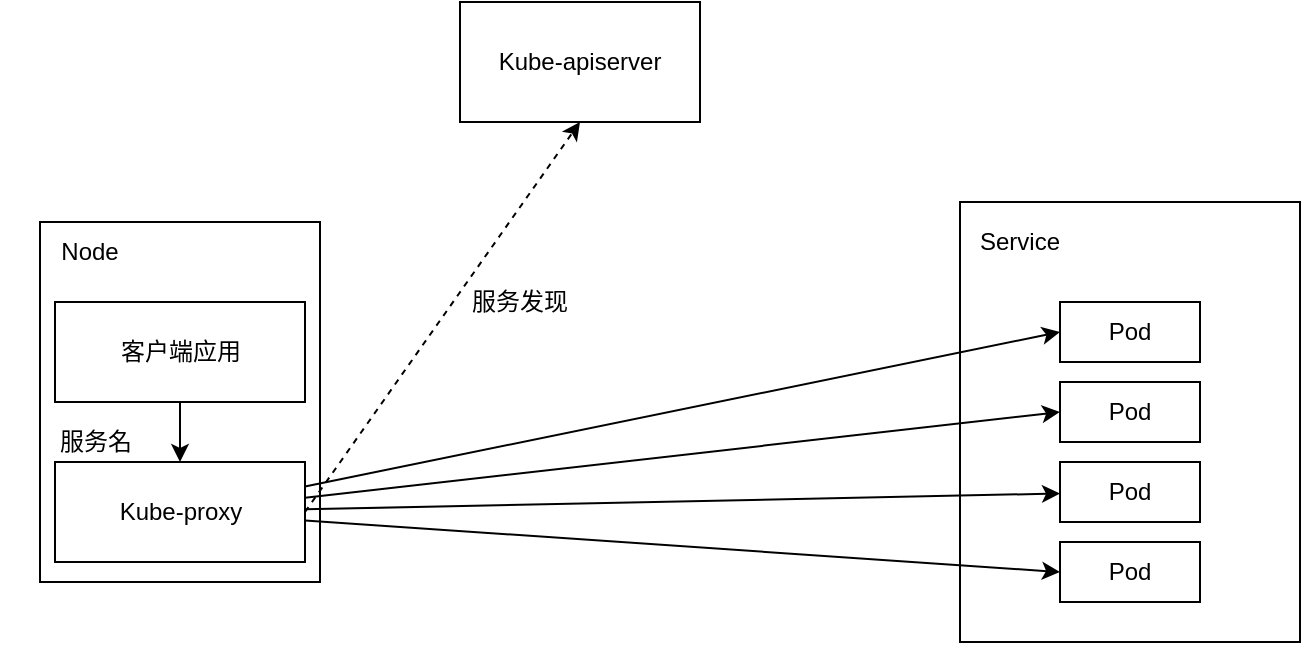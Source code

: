 <mxfile version="12.6.5" type="device"><diagram id="-aMnEYEGpwpjwKJh3_69" name="Page-1"><mxGraphModel dx="1024" dy="592" grid="1" gridSize="10" guides="1" tooltips="1" connect="1" arrows="1" fold="1" page="1" pageScale="1" pageWidth="2339" pageHeight="3300" math="0" shadow="0"><root><mxCell id="0"/><mxCell id="1" parent="0"/><mxCell id="E4S1UHXnBHNTJJAvU2Ub-30" value="" style="rounded=0;whiteSpace=wrap;html=1;align=left;" vertex="1" parent="1"><mxGeometry x="590" y="340" width="170" height="220" as="geometry"/></mxCell><mxCell id="E4S1UHXnBHNTJJAvU2Ub-1" value="Kube-apiserver" style="rounded=0;whiteSpace=wrap;html=1;" vertex="1" parent="1"><mxGeometry x="340" y="240" width="120" height="60" as="geometry"/></mxCell><mxCell id="E4S1UHXnBHNTJJAvU2Ub-3" value="" style="rounded=0;whiteSpace=wrap;html=1;" vertex="1" parent="1"><mxGeometry x="130" y="350" width="140" height="180" as="geometry"/></mxCell><mxCell id="E4S1UHXnBHNTJJAvU2Ub-26" style="edgeStyle=none;rounded=0;orthogonalLoop=1;jettySize=auto;html=1;entryX=0.5;entryY=0;entryDx=0;entryDy=0;startArrow=none;startFill=0;" edge="1" parent="1" source="E4S1UHXnBHNTJJAvU2Ub-4" target="E4S1UHXnBHNTJJAvU2Ub-5"><mxGeometry relative="1" as="geometry"/></mxCell><mxCell id="E4S1UHXnBHNTJJAvU2Ub-4" value="客户端应用" style="rounded=0;whiteSpace=wrap;html=1;" vertex="1" parent="1"><mxGeometry x="137.5" y="390" width="125" height="50" as="geometry"/></mxCell><mxCell id="E4S1UHXnBHNTJJAvU2Ub-6" style="rounded=0;orthogonalLoop=1;jettySize=auto;html=1;dashed=1;exitX=1;exitY=0.5;exitDx=0;exitDy=0;entryX=0.5;entryY=1;entryDx=0;entryDy=0;" edge="1" parent="1" source="E4S1UHXnBHNTJJAvU2Ub-5" target="E4S1UHXnBHNTJJAvU2Ub-1"><mxGeometry relative="1" as="geometry"/></mxCell><mxCell id="E4S1UHXnBHNTJJAvU2Ub-37" style="edgeStyle=none;rounded=0;orthogonalLoop=1;jettySize=auto;html=1;entryX=0;entryY=0.5;entryDx=0;entryDy=0;startArrow=none;startFill=0;" edge="1" parent="1" source="E4S1UHXnBHNTJJAvU2Ub-5" target="E4S1UHXnBHNTJJAvU2Ub-36"><mxGeometry relative="1" as="geometry"/></mxCell><mxCell id="E4S1UHXnBHNTJJAvU2Ub-38" style="edgeStyle=none;rounded=0;orthogonalLoop=1;jettySize=auto;html=1;entryX=0;entryY=0.5;entryDx=0;entryDy=0;startArrow=none;startFill=0;" edge="1" parent="1" source="E4S1UHXnBHNTJJAvU2Ub-5" target="E4S1UHXnBHNTJJAvU2Ub-35"><mxGeometry relative="1" as="geometry"/></mxCell><mxCell id="E4S1UHXnBHNTJJAvU2Ub-39" style="edgeStyle=none;rounded=0;orthogonalLoop=1;jettySize=auto;html=1;startArrow=none;startFill=0;" edge="1" parent="1" source="E4S1UHXnBHNTJJAvU2Ub-5" target="E4S1UHXnBHNTJJAvU2Ub-34"><mxGeometry relative="1" as="geometry"/></mxCell><mxCell id="E4S1UHXnBHNTJJAvU2Ub-40" style="edgeStyle=none;rounded=0;orthogonalLoop=1;jettySize=auto;html=1;entryX=0;entryY=0.5;entryDx=0;entryDy=0;startArrow=none;startFill=0;" edge="1" parent="1" source="E4S1UHXnBHNTJJAvU2Ub-5" target="E4S1UHXnBHNTJJAvU2Ub-33"><mxGeometry relative="1" as="geometry"/></mxCell><mxCell id="E4S1UHXnBHNTJJAvU2Ub-5" value="Kube-proxy" style="rounded=0;whiteSpace=wrap;html=1;" vertex="1" parent="1"><mxGeometry x="137.5" y="470" width="125" height="50" as="geometry"/></mxCell><mxCell id="E4S1UHXnBHNTJJAvU2Ub-25" value="Node" style="text;html=1;strokeColor=none;fillColor=none;align=center;verticalAlign=middle;whiteSpace=wrap;rounded=0;" vertex="1" parent="1"><mxGeometry x="110" y="350" width="90" height="30" as="geometry"/></mxCell><mxCell id="E4S1UHXnBHNTJJAvU2Ub-27" value="服务名" style="text;html=1;strokeColor=none;fillColor=none;align=center;verticalAlign=middle;whiteSpace=wrap;rounded=0;" vertex="1" parent="1"><mxGeometry x="137.5" y="450" width="40" height="20" as="geometry"/></mxCell><mxCell id="E4S1UHXnBHNTJJAvU2Ub-29" value="服务发现" style="text;html=1;strokeColor=none;fillColor=none;align=center;verticalAlign=middle;whiteSpace=wrap;rounded=0;" vertex="1" parent="1"><mxGeometry x="330" y="380" width="80" height="20" as="geometry"/></mxCell><mxCell id="E4S1UHXnBHNTJJAvU2Ub-31" value="Service" style="text;html=1;strokeColor=none;fillColor=none;align=center;verticalAlign=middle;whiteSpace=wrap;rounded=0;" vertex="1" parent="1"><mxGeometry x="600" y="350" width="40" height="20" as="geometry"/></mxCell><mxCell id="E4S1UHXnBHNTJJAvU2Ub-33" value="Pod" style="rounded=0;whiteSpace=wrap;html=1;align=center;" vertex="1" parent="1"><mxGeometry x="640" y="510" width="70" height="30" as="geometry"/></mxCell><mxCell id="E4S1UHXnBHNTJJAvU2Ub-34" value="Pod" style="rounded=0;whiteSpace=wrap;html=1;align=center;" vertex="1" parent="1"><mxGeometry x="640" y="470" width="70" height="30" as="geometry"/></mxCell><mxCell id="E4S1UHXnBHNTJJAvU2Ub-35" value="Pod" style="rounded=0;whiteSpace=wrap;html=1;align=center;" vertex="1" parent="1"><mxGeometry x="640" y="430" width="70" height="30" as="geometry"/></mxCell><mxCell id="E4S1UHXnBHNTJJAvU2Ub-36" value="Pod" style="rounded=0;whiteSpace=wrap;html=1;align=center;" vertex="1" parent="1"><mxGeometry x="640" y="390" width="70" height="30" as="geometry"/></mxCell></root></mxGraphModel></diagram></mxfile>